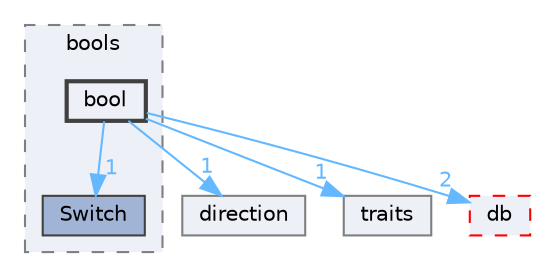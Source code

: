 digraph "src/OpenFOAM/primitives/bools/bool"
{
 // LATEX_PDF_SIZE
  bgcolor="transparent";
  edge [fontname=Helvetica,fontsize=10,labelfontname=Helvetica,labelfontsize=10];
  node [fontname=Helvetica,fontsize=10,shape=box,height=0.2,width=0.4];
  compound=true
  subgraph clusterdir_a082e25d5e52ccf3d098e28b00b761b2 {
    graph [ bgcolor="#edf0f7", pencolor="grey50", label="bools", fontname=Helvetica,fontsize=10 style="filled,dashed", URL="dir_a082e25d5e52ccf3d098e28b00b761b2.html",tooltip=""]
  dir_4207e64223f749d27084f587f926896f [label="Switch", fillcolor="#a2b4d6", color="grey25", style="filled", URL="dir_4207e64223f749d27084f587f926896f.html",tooltip=""];
  dir_dfea02e4c07783fd1810acf1b0315fa4 [label="bool", fillcolor="#edf0f7", color="grey25", style="filled,bold", URL="dir_dfea02e4c07783fd1810acf1b0315fa4.html",tooltip=""];
  }
  dir_19dbf0591cffda9f7a5a990739e1850d [label="direction", fillcolor="#edf0f7", color="grey50", style="filled", URL="dir_19dbf0591cffda9f7a5a990739e1850d.html",tooltip=""];
  dir_e46438c88d14724c9114690b543855a0 [label="traits", fillcolor="#edf0f7", color="grey50", style="filled", URL="dir_e46438c88d14724c9114690b543855a0.html",tooltip=""];
  dir_63c634f7a7cfd679ac26c67fb30fc32f [label="db", fillcolor="#edf0f7", color="red", style="filled,dashed", URL="dir_63c634f7a7cfd679ac26c67fb30fc32f.html",tooltip=""];
  dir_dfea02e4c07783fd1810acf1b0315fa4->dir_19dbf0591cffda9f7a5a990739e1850d [headlabel="1", labeldistance=1.5 headhref="dir_000313_000953.html" href="dir_000313_000953.html" color="steelblue1" fontcolor="steelblue1"];
  dir_dfea02e4c07783fd1810acf1b0315fa4->dir_4207e64223f749d27084f587f926896f [headlabel="1", labeldistance=1.5 headhref="dir_000313_003903.html" href="dir_000313_003903.html" color="steelblue1" fontcolor="steelblue1"];
  dir_dfea02e4c07783fd1810acf1b0315fa4->dir_63c634f7a7cfd679ac26c67fb30fc32f [headlabel="2", labeldistance=1.5 headhref="dir_000313_000817.html" href="dir_000313_000817.html" color="steelblue1" fontcolor="steelblue1"];
  dir_dfea02e4c07783fd1810acf1b0315fa4->dir_e46438c88d14724c9114690b543855a0 [headlabel="1", labeldistance=1.5 headhref="dir_000313_004092.html" href="dir_000313_004092.html" color="steelblue1" fontcolor="steelblue1"];
}

